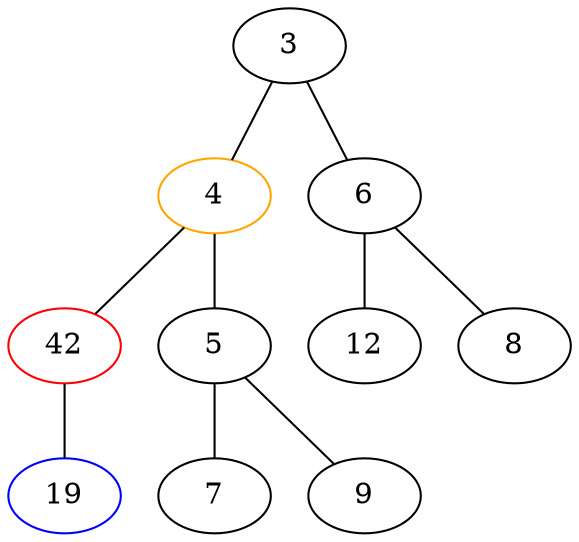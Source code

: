 graph G {
	"42" [color=red];
	"4" [color=orange];
	"19" [color=blue];
	3 -- 4;
	3 -- 6;
	4 -- 5;
	4 -- 42;
	6 -- 12;
	6 -- 8;
	5 -- 7;
	5 -- 9;
	42 -- 19;
}
